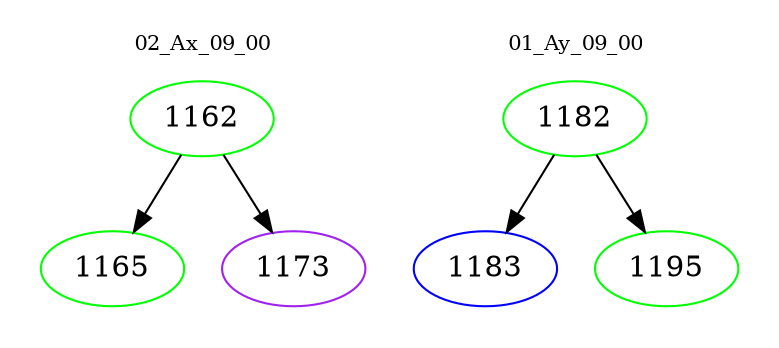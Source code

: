digraph{
subgraph cluster_0 {
color = white
label = "02_Ax_09_00";
fontsize=10;
T0_1162 [label="1162", color="green"]
T0_1162 -> T0_1165 [color="black"]
T0_1165 [label="1165", color="green"]
T0_1162 -> T0_1173 [color="black"]
T0_1173 [label="1173", color="purple"]
}
subgraph cluster_1 {
color = white
label = "01_Ay_09_00";
fontsize=10;
T1_1182 [label="1182", color="green"]
T1_1182 -> T1_1183 [color="black"]
T1_1183 [label="1183", color="blue"]
T1_1182 -> T1_1195 [color="black"]
T1_1195 [label="1195", color="green"]
}
}
